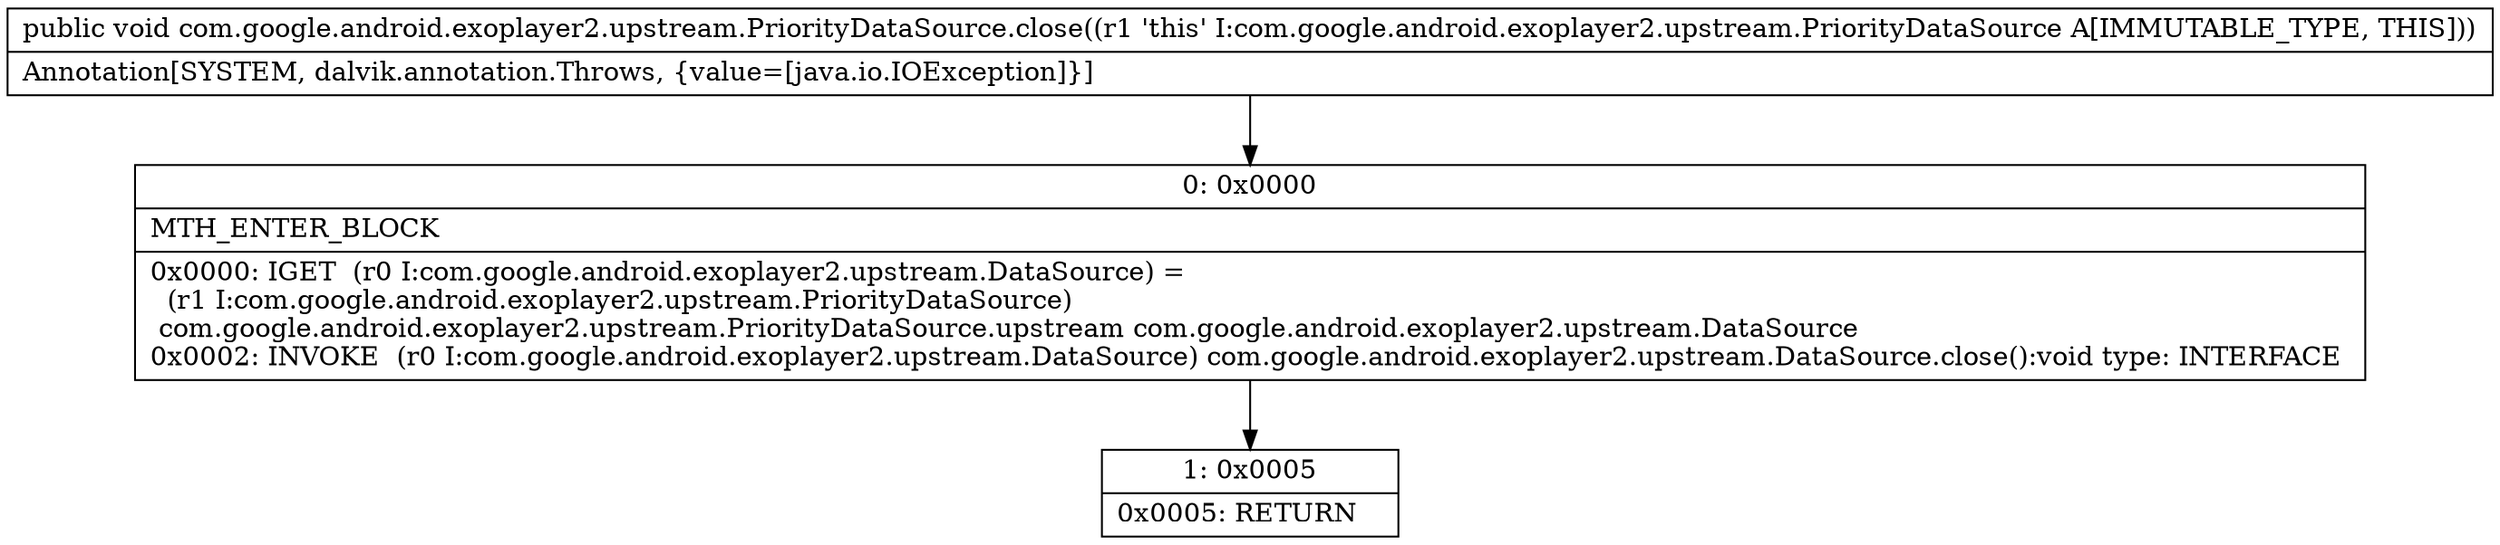 digraph "CFG forcom.google.android.exoplayer2.upstream.PriorityDataSource.close()V" {
Node_0 [shape=record,label="{0\:\ 0x0000|MTH_ENTER_BLOCK\l|0x0000: IGET  (r0 I:com.google.android.exoplayer2.upstream.DataSource) = \l  (r1 I:com.google.android.exoplayer2.upstream.PriorityDataSource)\l com.google.android.exoplayer2.upstream.PriorityDataSource.upstream com.google.android.exoplayer2.upstream.DataSource \l0x0002: INVOKE  (r0 I:com.google.android.exoplayer2.upstream.DataSource) com.google.android.exoplayer2.upstream.DataSource.close():void type: INTERFACE \l}"];
Node_1 [shape=record,label="{1\:\ 0x0005|0x0005: RETURN   \l}"];
MethodNode[shape=record,label="{public void com.google.android.exoplayer2.upstream.PriorityDataSource.close((r1 'this' I:com.google.android.exoplayer2.upstream.PriorityDataSource A[IMMUTABLE_TYPE, THIS]))  | Annotation[SYSTEM, dalvik.annotation.Throws, \{value=[java.io.IOException]\}]\l}"];
MethodNode -> Node_0;
Node_0 -> Node_1;
}

